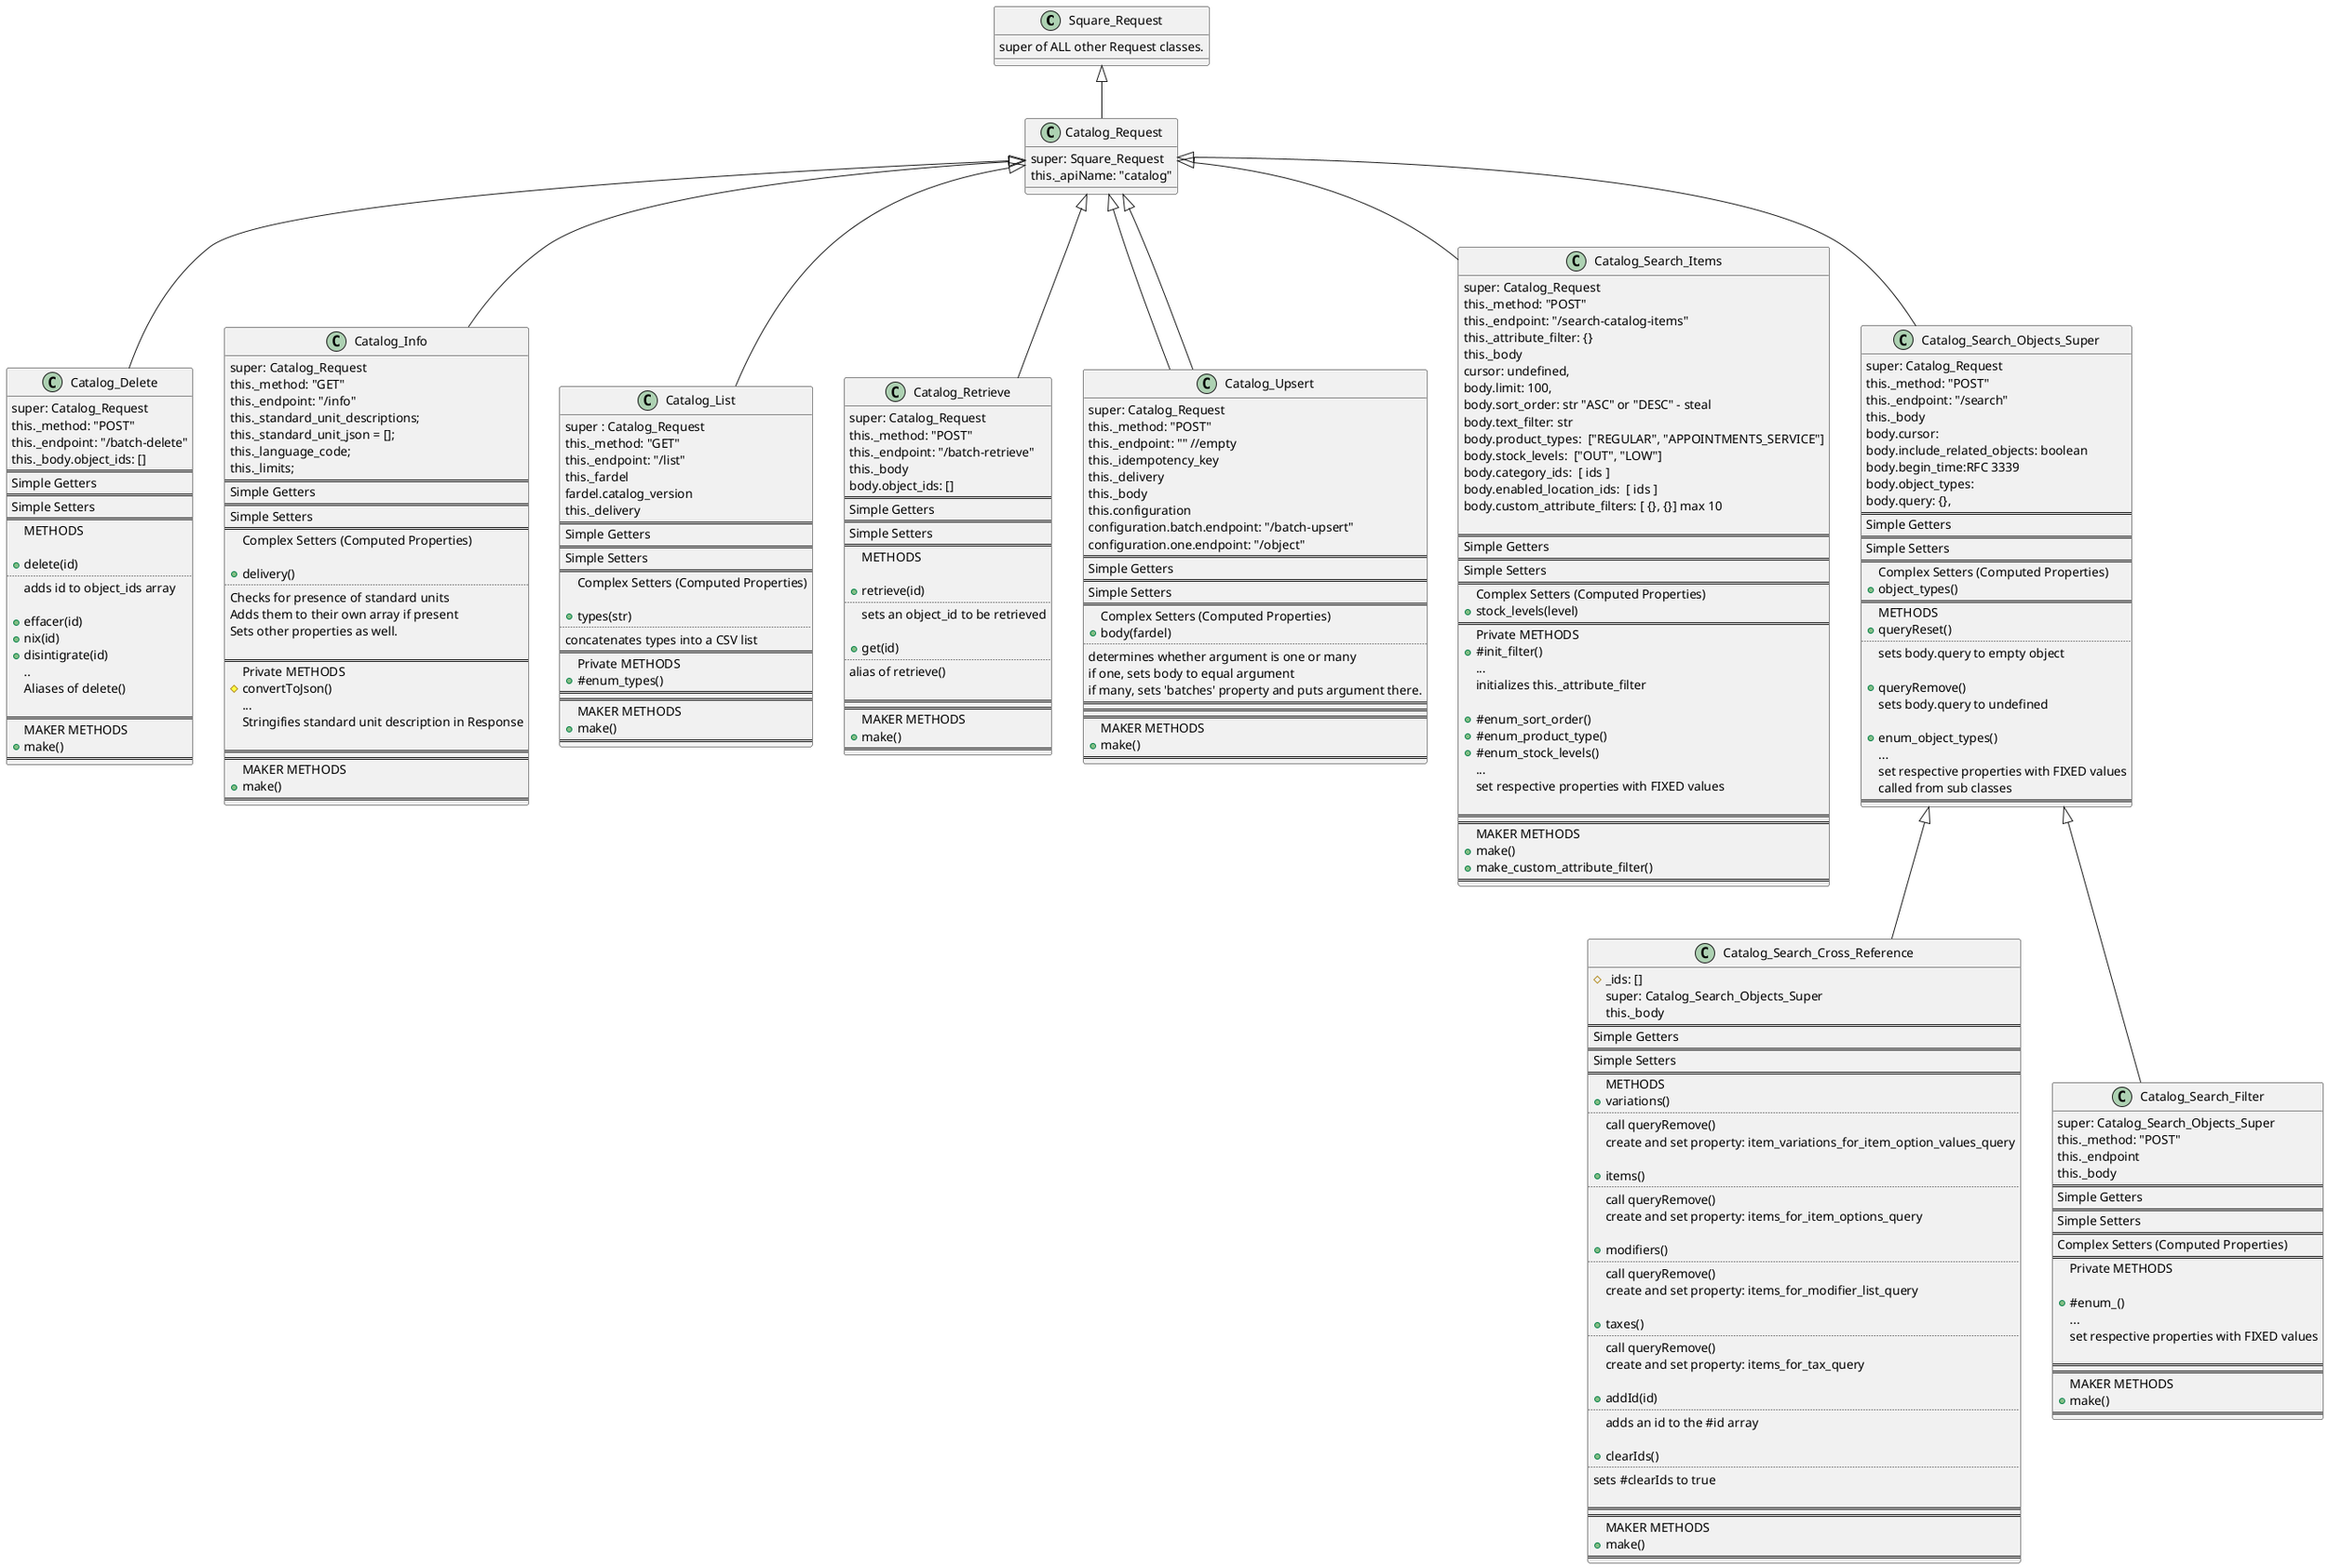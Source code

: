 @startuml
'https://plantuml.com/sequence-diagram
Square_Request <|-- Catalog_Request
Catalog_Request <|-- Catalog_Delete
Catalog_Request <|-- Catalog_Info
Catalog_Request <|-- Catalog_List
Catalog_Request <|-- Catalog_Retrieve
Catalog_Request <|-- Catalog_Upsert
Catalog_Request <|-- Catalog_Search_Items
Catalog_Request <|-- Catalog_Upsert
Catalog_Request <|-- Catalog_Search_Objects_Super
Catalog_Search_Objects_Super <|-- Catalog_Search_Cross_Reference
Catalog_Search_Objects_Super <|-- Catalog_Search_Filter

class Square_Request{
super of ALL other Request classes.
}

class Catalog_Request {
super: Square_Request
this._apiName: "catalog"
}

class Catalog_Delete {
super: Catalog_Request
this._method: "POST"
this._endpoint: "/batch-delete"
this._body.object_ids: []
==
Simple Getters
==
Simple Setters
==
METHODS

+delete(id)
..
adds id to object_ids array

+effacer(id)
+nix(id)
+disintigrate(id)
 ..
 Aliases of delete()

==
MAKER METHODS
+ make()
==
}

class Catalog_Info {
super: Catalog_Request
this._method: "GET"
this._endpoint: "/info"
this._standard_unit_descriptions;
this._standard_unit_json = [];
this._language_code;
this._limits;
==
Simple Getters
==
Simple Setters
==
Complex Setters (Computed Properties)

+ delivery()
..
Checks for presence of standard units
Adds them to their own array if present
Sets other properties as well.

==
Private METHODS
#convertToJson()
...
Stringifies standard unit description in Response

==
==
MAKER METHODS
+ make()
==
}


class Catalog_List {
super : Catalog_Request
this._method: "GET"
this._endpoint: "/list"
this._fardel
fardel.catalog_version
this._delivery
==
Simple Getters
==
Simple Setters
==
Complex Setters (Computed Properties)

+types(str)
..
concatenates types into a CSV list
==
Private METHODS
+#enum_types()
==
==
MAKER METHODS
+ make()
==
}

class Catalog_Retrieve {
super: Catalog_Request
this._method: "POST"
this._endpoint: "/batch-retrieve"
this._body
body.object_ids: []
==
Simple Getters
==
Simple Setters
==
METHODS

+retrieve(id)
..
sets an object_id to be retrieved

+get(id)
..
alias of retrieve()

==
==
MAKER METHODS
+ make()
==
}

class Catalog_Search_Items{
super: Catalog_Request
this._method: "POST"
this._endpoint: "/search-catalog-items"
this._attribute_filter: {}
this._body
cursor: undefined,
body.limit: 100,
body.sort_order: str "ASC" or "DESC" - steal
body.text_filter: str
body.product_types:  ["REGULAR", "APPOINTMENTS_SERVICE"]
body.stock_levels:  ["OUT", "LOW"]
body.category_ids:  [ ids ]
body.enabled_location_ids:  [ ids ]
body.custom_attribute_filters: [ {}, {}] max 10

==
Simple Getters
==
Simple Setters
==
Complex Setters (Computed Properties)
+ stock_levels(level)
==
Private METHODS
+#init_filter()
...
initializes this._attribute_filter

+#enum_sort_order()
+#enum_product_type()
+#enum_stock_levels()
...
set respective properties with FIXED values

==
==
MAKER METHODS
+ make()
+ make_custom_attribute_filter()
==
}



class Catalog_Upsert {
super: Catalog_Request
this._method: "POST"
this._endpoint: "" //empty
this._idempotency_key
this._delivery
this._body
this.configuration
configuration.batch.endpoint: "/batch-upsert"
configuration.one.endpoint: "/object"
==
Simple Getters
==
Simple Setters
==
Complex Setters (Computed Properties)
+body(fardel)
..
determines whether argument is one or many
if one, sets body to equal argument
if many, sets 'batches' property and puts argument there.
==
==
==
MAKER METHODS
+ make()
==
}







class Catalog_Search_Objects_Super {
super: Catalog_Request
this._method: "POST"
this._endpoint: "/search"
this._body
body.cursor:
body.include_related_objects: boolean
body.begin_time:RFC 3339
body.object_types:
body.query: {},
==
Simple Getters
==
Simple Setters
==
Complex Setters (Computed Properties)
+ object_types()
==
METHODS
+queryReset()
..
sets body.query to empty object

+queryRemove()
sets body.query to undefined

+enum_object_types()
...
set respective properties with FIXED values
called from sub classes
==
}

class Catalog_Search_Cross_Reference{
#_ids: []
super: Catalog_Search_Objects_Super
this._body
==
Simple Getters
==
Simple Setters
==
METHODS
+variations()
..
call queryRemove()
create and set property: item_variations_for_item_option_values_query

+items()
..
call queryRemove()
create and set property: items_for_item_options_query

+modifiers()
..
call queryRemove()
create and set property: items_for_modifier_list_query

+taxes()
..
call queryRemove()
create and set property: items_for_tax_query

+addId(id)
..
adds an id to the #id array

+clearIds()
..
sets #clearIds to true

==
==
MAKER METHODS
+ make()
==
}


class Catalog_Search_Filter {
super: Catalog_Search_Objects_Super
this._method: "POST"
this._endpoint
this._body
==
Simple Getters
==
Simple Setters
==
Complex Setters (Computed Properties)
==
Private METHODS

+#enum_()
...
set respective properties with FIXED values

==
==
MAKER METHODS
+ make()
==
}


@enduml